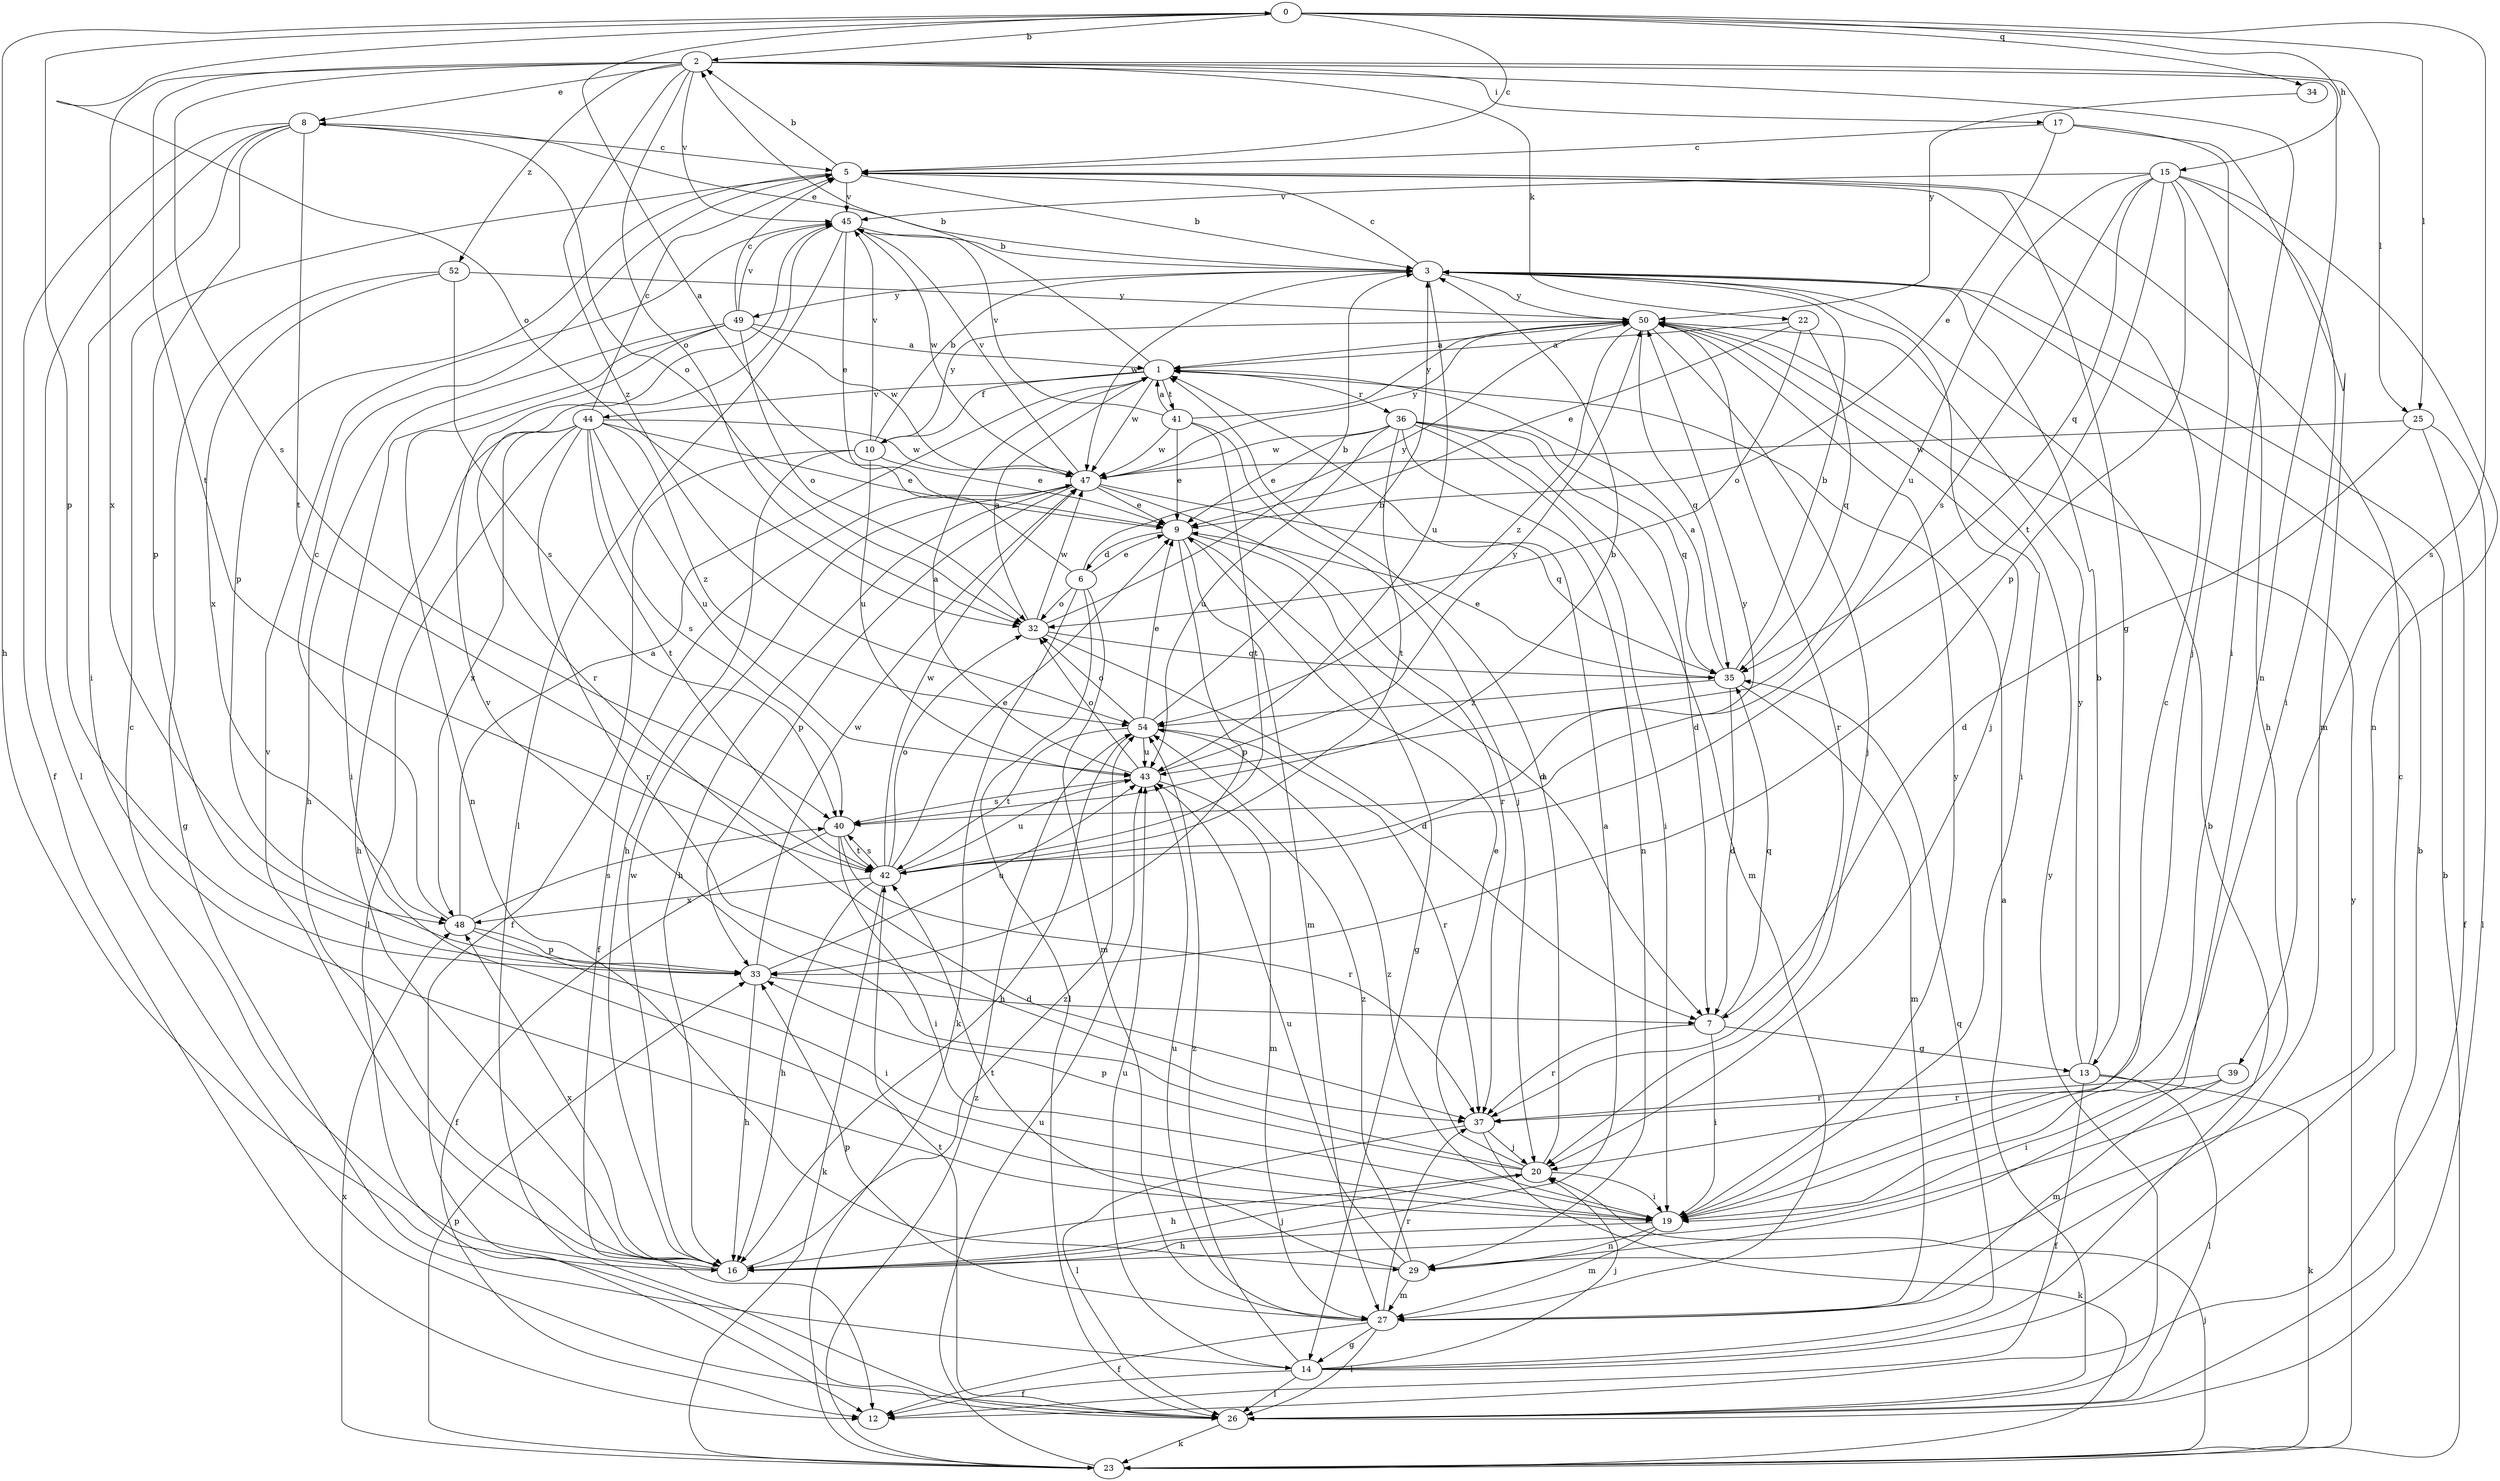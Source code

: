 strict digraph  {
0;
1;
2;
3;
5;
6;
7;
8;
9;
10;
12;
13;
14;
15;
16;
17;
19;
20;
22;
23;
25;
26;
27;
29;
32;
33;
34;
35;
36;
37;
39;
40;
41;
42;
43;
44;
45;
47;
48;
49;
50;
52;
54;
0 -> 2  [label=b];
0 -> 5  [label=c];
0 -> 15  [label=h];
0 -> 16  [label=h];
0 -> 25  [label=l];
0 -> 32  [label=o];
0 -> 33  [label=p];
0 -> 34  [label=q];
0 -> 39  [label=s];
1 -> 2  [label=b];
1 -> 10  [label=f];
1 -> 36  [label=r];
1 -> 41  [label=t];
1 -> 44  [label=v];
1 -> 47  [label=w];
2 -> 8  [label=e];
2 -> 17  [label=i];
2 -> 19  [label=i];
2 -> 22  [label=k];
2 -> 25  [label=l];
2 -> 29  [label=n];
2 -> 32  [label=o];
2 -> 40  [label=s];
2 -> 42  [label=t];
2 -> 45  [label=v];
2 -> 48  [label=x];
2 -> 52  [label=z];
2 -> 54  [label=z];
3 -> 5  [label=c];
3 -> 8  [label=e];
3 -> 20  [label=j];
3 -> 43  [label=u];
3 -> 47  [label=w];
3 -> 49  [label=y];
3 -> 50  [label=y];
5 -> 2  [label=b];
5 -> 3  [label=b];
5 -> 13  [label=g];
5 -> 33  [label=p];
5 -> 45  [label=v];
6 -> 0  [label=a];
6 -> 9  [label=e];
6 -> 23  [label=k];
6 -> 26  [label=l];
6 -> 27  [label=m];
6 -> 32  [label=o];
6 -> 50  [label=y];
7 -> 13  [label=g];
7 -> 19  [label=i];
7 -> 35  [label=q];
7 -> 37  [label=r];
8 -> 5  [label=c];
8 -> 12  [label=f];
8 -> 19  [label=i];
8 -> 26  [label=l];
8 -> 32  [label=o];
8 -> 33  [label=p];
8 -> 42  [label=t];
9 -> 6  [label=d];
9 -> 7  [label=d];
9 -> 14  [label=g];
9 -> 27  [label=m];
9 -> 33  [label=p];
10 -> 3  [label=b];
10 -> 9  [label=e];
10 -> 12  [label=f];
10 -> 16  [label=h];
10 -> 43  [label=u];
10 -> 45  [label=v];
10 -> 50  [label=y];
13 -> 3  [label=b];
13 -> 12  [label=f];
13 -> 23  [label=k];
13 -> 26  [label=l];
13 -> 37  [label=r];
13 -> 50  [label=y];
14 -> 3  [label=b];
14 -> 5  [label=c];
14 -> 12  [label=f];
14 -> 20  [label=j];
14 -> 26  [label=l];
14 -> 35  [label=q];
14 -> 43  [label=u];
14 -> 54  [label=z];
15 -> 16  [label=h];
15 -> 19  [label=i];
15 -> 29  [label=n];
15 -> 33  [label=p];
15 -> 35  [label=q];
15 -> 40  [label=s];
15 -> 42  [label=t];
15 -> 43  [label=u];
15 -> 45  [label=v];
16 -> 1  [label=a];
16 -> 5  [label=c];
16 -> 20  [label=j];
16 -> 45  [label=v];
16 -> 47  [label=w];
16 -> 48  [label=x];
16 -> 54  [label=z];
17 -> 5  [label=c];
17 -> 9  [label=e];
17 -> 20  [label=j];
17 -> 27  [label=m];
19 -> 5  [label=c];
19 -> 16  [label=h];
19 -> 27  [label=m];
19 -> 29  [label=n];
19 -> 50  [label=y];
19 -> 54  [label=z];
20 -> 1  [label=a];
20 -> 9  [label=e];
20 -> 16  [label=h];
20 -> 19  [label=i];
20 -> 33  [label=p];
20 -> 45  [label=v];
22 -> 1  [label=a];
22 -> 9  [label=e];
22 -> 32  [label=o];
22 -> 35  [label=q];
23 -> 3  [label=b];
23 -> 20  [label=j];
23 -> 33  [label=p];
23 -> 43  [label=u];
23 -> 48  [label=x];
23 -> 50  [label=y];
23 -> 54  [label=z];
25 -> 7  [label=d];
25 -> 12  [label=f];
25 -> 26  [label=l];
25 -> 47  [label=w];
26 -> 1  [label=a];
26 -> 3  [label=b];
26 -> 23  [label=k];
26 -> 42  [label=t];
26 -> 50  [label=y];
27 -> 12  [label=f];
27 -> 14  [label=g];
27 -> 26  [label=l];
27 -> 33  [label=p];
27 -> 37  [label=r];
27 -> 43  [label=u];
29 -> 27  [label=m];
29 -> 42  [label=t];
29 -> 43  [label=u];
29 -> 54  [label=z];
32 -> 1  [label=a];
32 -> 3  [label=b];
32 -> 7  [label=d];
32 -> 35  [label=q];
32 -> 47  [label=w];
33 -> 7  [label=d];
33 -> 16  [label=h];
33 -> 43  [label=u];
33 -> 47  [label=w];
34 -> 50  [label=y];
35 -> 1  [label=a];
35 -> 3  [label=b];
35 -> 7  [label=d];
35 -> 9  [label=e];
35 -> 27  [label=m];
35 -> 54  [label=z];
36 -> 7  [label=d];
36 -> 9  [label=e];
36 -> 19  [label=i];
36 -> 27  [label=m];
36 -> 29  [label=n];
36 -> 35  [label=q];
36 -> 42  [label=t];
36 -> 43  [label=u];
36 -> 47  [label=w];
37 -> 20  [label=j];
37 -> 23  [label=k];
37 -> 26  [label=l];
39 -> 19  [label=i];
39 -> 27  [label=m];
39 -> 37  [label=r];
40 -> 3  [label=b];
40 -> 12  [label=f];
40 -> 19  [label=i];
40 -> 37  [label=r];
40 -> 42  [label=t];
41 -> 1  [label=a];
41 -> 9  [label=e];
41 -> 20  [label=j];
41 -> 42  [label=t];
41 -> 45  [label=v];
41 -> 47  [label=w];
41 -> 50  [label=y];
42 -> 9  [label=e];
42 -> 16  [label=h];
42 -> 23  [label=k];
42 -> 32  [label=o];
42 -> 40  [label=s];
42 -> 43  [label=u];
42 -> 47  [label=w];
42 -> 48  [label=x];
42 -> 50  [label=y];
43 -> 1  [label=a];
43 -> 27  [label=m];
43 -> 32  [label=o];
43 -> 40  [label=s];
43 -> 50  [label=y];
44 -> 5  [label=c];
44 -> 9  [label=e];
44 -> 16  [label=h];
44 -> 26  [label=l];
44 -> 37  [label=r];
44 -> 40  [label=s];
44 -> 42  [label=t];
44 -> 43  [label=u];
44 -> 47  [label=w];
44 -> 48  [label=x];
44 -> 54  [label=z];
45 -> 3  [label=b];
45 -> 9  [label=e];
45 -> 26  [label=l];
45 -> 37  [label=r];
45 -> 47  [label=w];
47 -> 9  [label=e];
47 -> 12  [label=f];
47 -> 16  [label=h];
47 -> 33  [label=p];
47 -> 35  [label=q];
47 -> 37  [label=r];
47 -> 45  [label=v];
47 -> 50  [label=y];
48 -> 1  [label=a];
48 -> 5  [label=c];
48 -> 19  [label=i];
48 -> 33  [label=p];
48 -> 40  [label=s];
49 -> 1  [label=a];
49 -> 5  [label=c];
49 -> 16  [label=h];
49 -> 19  [label=i];
49 -> 29  [label=n];
49 -> 32  [label=o];
49 -> 45  [label=v];
49 -> 47  [label=w];
50 -> 1  [label=a];
50 -> 19  [label=i];
50 -> 20  [label=j];
50 -> 35  [label=q];
50 -> 37  [label=r];
50 -> 54  [label=z];
52 -> 14  [label=g];
52 -> 40  [label=s];
52 -> 48  [label=x];
52 -> 50  [label=y];
54 -> 3  [label=b];
54 -> 9  [label=e];
54 -> 16  [label=h];
54 -> 32  [label=o];
54 -> 37  [label=r];
54 -> 42  [label=t];
54 -> 43  [label=u];
}
